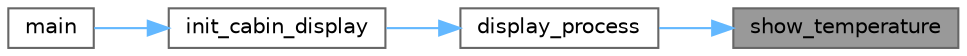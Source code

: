 digraph "show_temperature"
{
 // LATEX_PDF_SIZE
  bgcolor="transparent";
  edge [fontname=Helvetica,fontsize=10,labelfontname=Helvetica,labelfontsize=10];
  node [fontname=Helvetica,fontsize=10,shape=box,height=0.2,width=0.4];
  rankdir="RL";
  Node1 [id="Node000001",label="show_temperature",height=0.2,width=0.4,color="gray40", fillcolor="grey60", style="filled", fontcolor="black",tooltip="Display the current temperature in (TT dC) format."];
  Node1 -> Node2 [id="edge1_Node000001_Node000002",dir="back",color="steelblue1",style="solid",tooltip=" "];
  Node2 [id="Node000002",label="display_process",height=0.2,width=0.4,color="grey40", fillcolor="white", style="filled",URL="$cabin__display_8c.html#a623676cea54e765bc09b0150f9f11ee3",tooltip="Task that cycles through and displays time, date, and temperature."];
  Node2 -> Node3 [id="edge2_Node000002_Node000003",dir="back",color="steelblue1",style="solid",tooltip=" "];
  Node3 [id="Node000003",label="init_cabin_display",height=0.2,width=0.4,color="grey40", fillcolor="white", style="filled",URL="$cabin__display_8c.html#aac8ba457dfa063e7eada179b4842ae39",tooltip="Initialize and start the task."];
  Node3 -> Node4 [id="edge3_Node000003_Node000004",dir="back",color="steelblue1",style="solid",tooltip=" "];
  Node4 [id="Node000004",label="main",height=0.2,width=0.4,color="grey40", fillcolor="white", style="filled",URL="$main_8c.html#acdef7a1fd863a6d3770c1268cb06add3",tooltip=" "];
}
